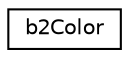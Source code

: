 digraph "Graphical Class Hierarchy"
{
 // LATEX_PDF_SIZE
  edge [fontname="Helvetica",fontsize="10",labelfontname="Helvetica",labelfontsize="10"];
  node [fontname="Helvetica",fontsize="10",shape=record];
  rankdir="LR";
  Node0 [label="b2Color",height=0.2,width=0.4,color="black", fillcolor="white", style="filled",URL="$structb2Color.html",tooltip="Color for debug drawing. Each value has the range [0,1]."];
}
